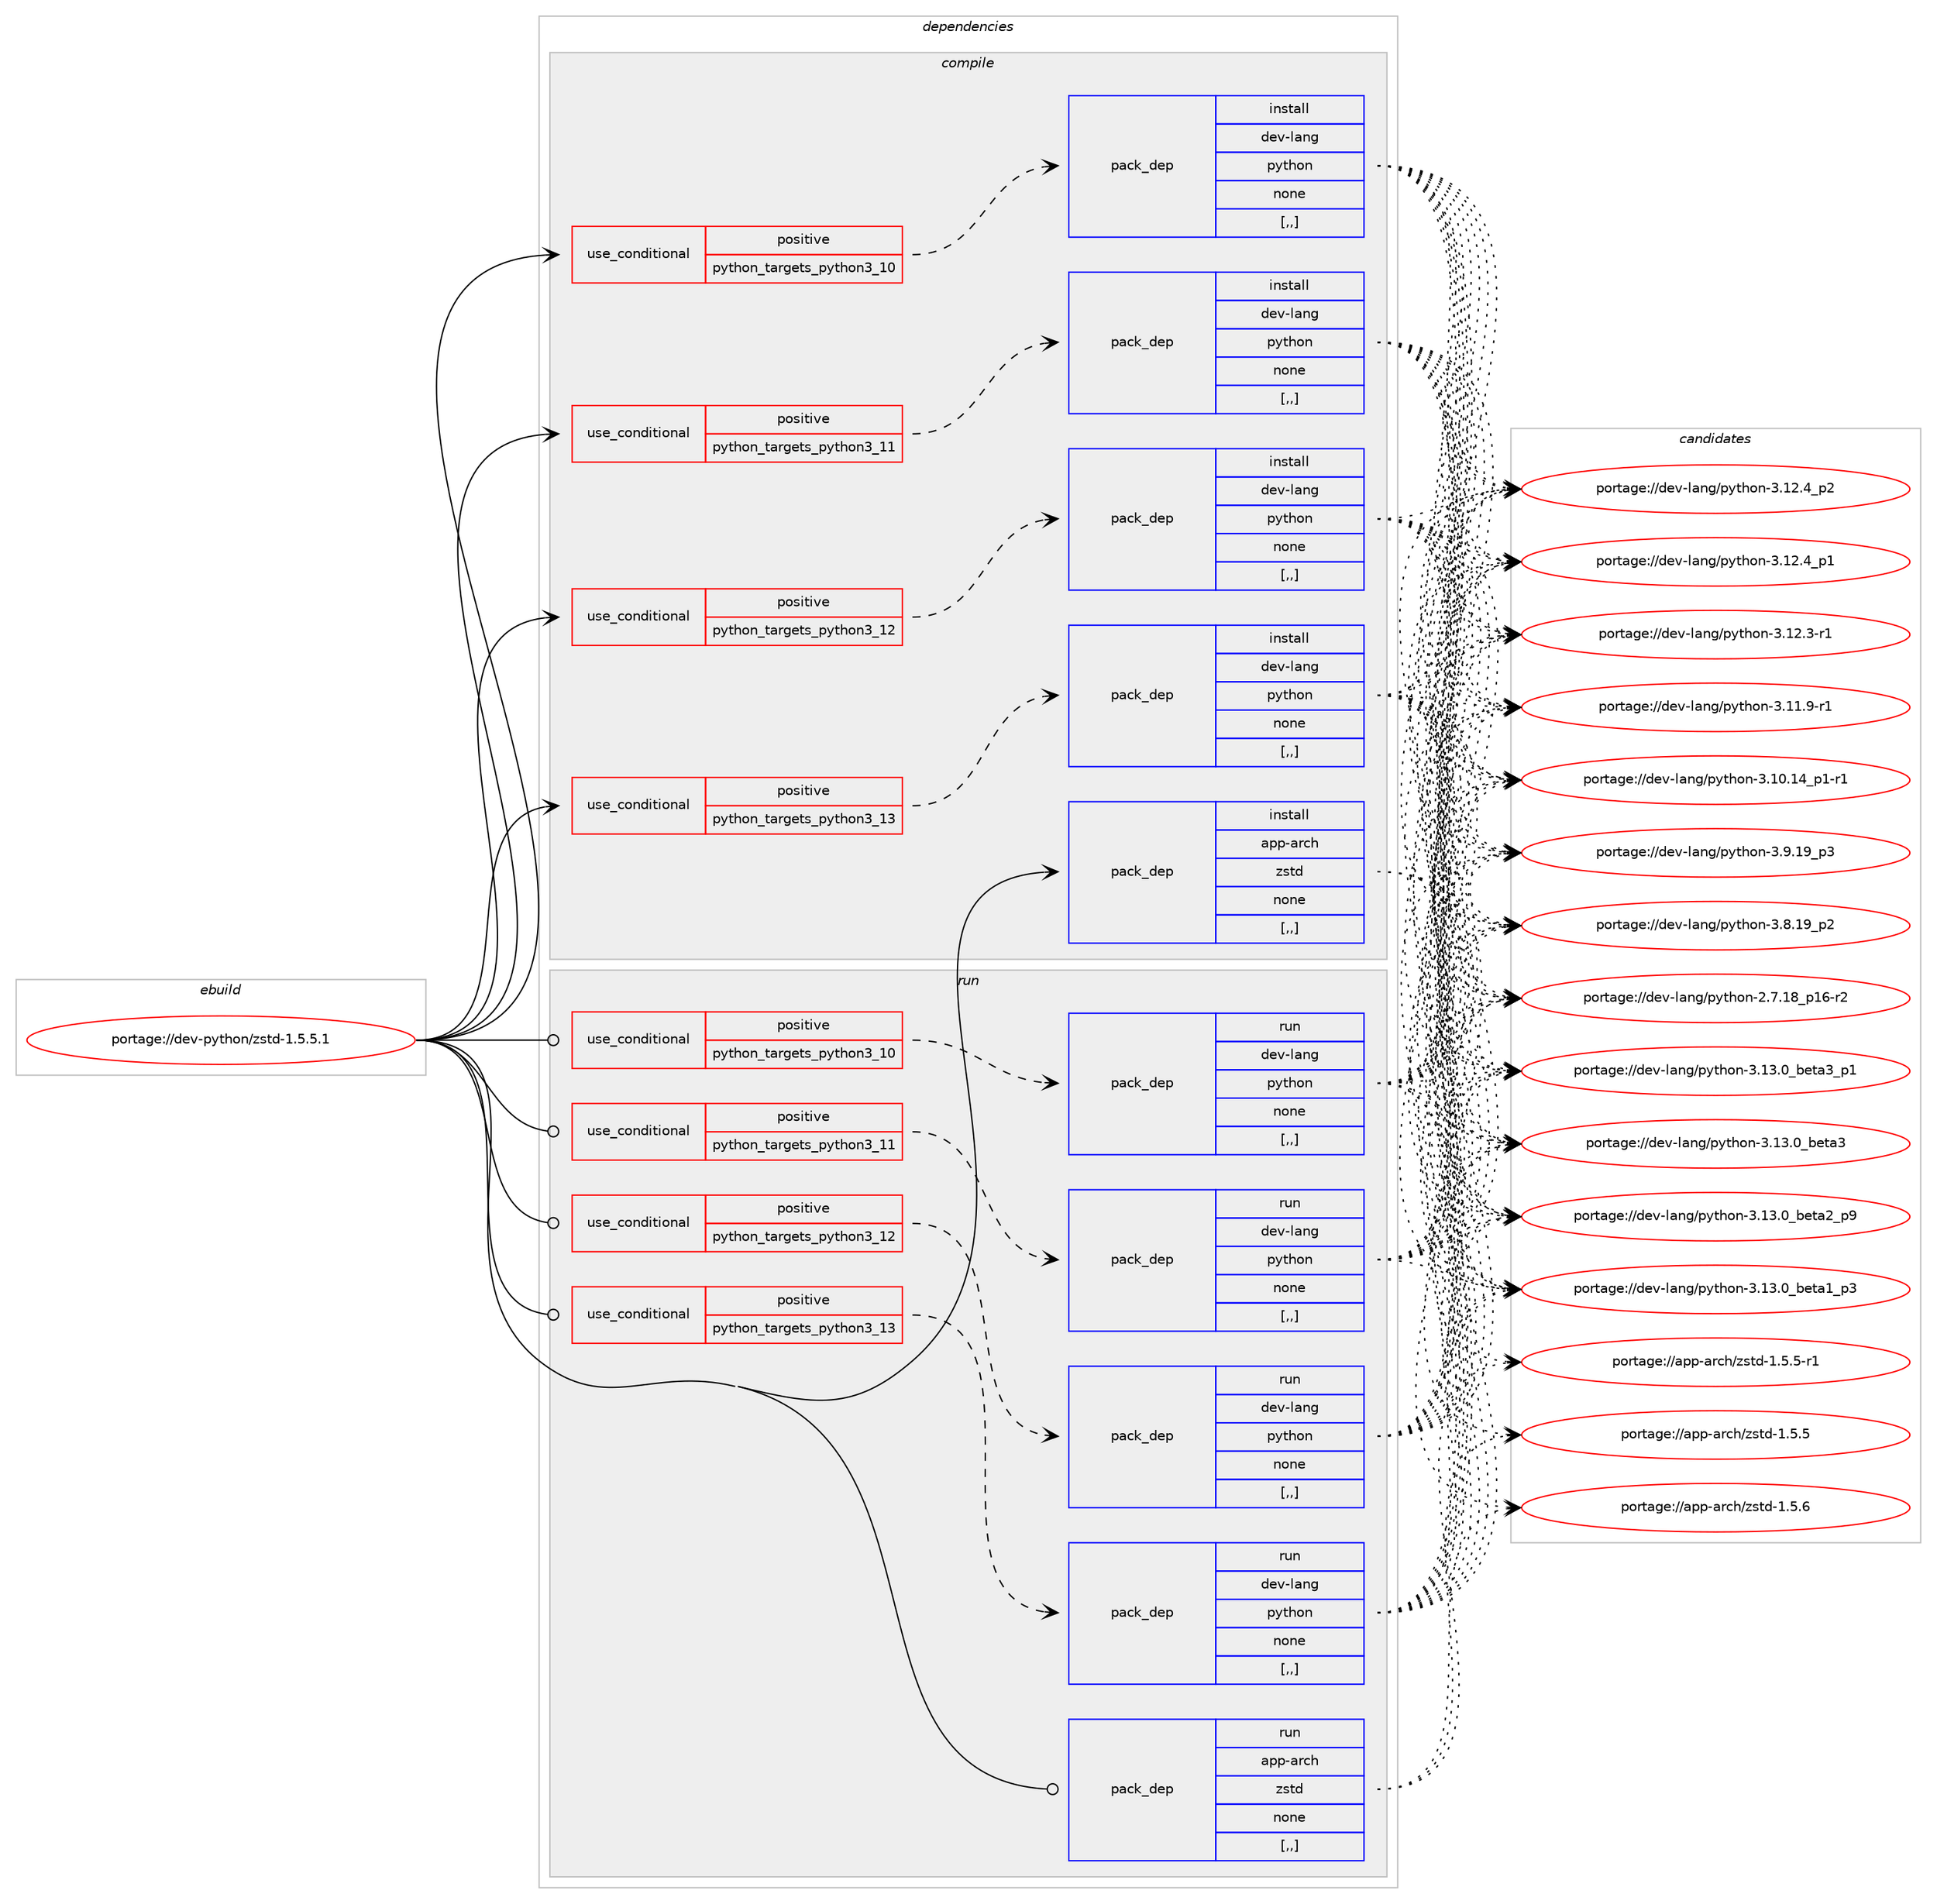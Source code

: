 digraph prolog {

# *************
# Graph options
# *************

newrank=true;
concentrate=true;
compound=true;
graph [rankdir=LR,fontname=Helvetica,fontsize=10,ranksep=1.5];#, ranksep=2.5, nodesep=0.2];
edge  [arrowhead=vee];
node  [fontname=Helvetica,fontsize=10];

# **********
# The ebuild
# **********

subgraph cluster_leftcol {
color=gray;
rank=same;
label=<<i>ebuild</i>>;
id [label="portage://dev-python/zstd-1.5.5.1", color=red, width=4, href="../dev-python/zstd-1.5.5.1.svg"];
}

# ****************
# The dependencies
# ****************

subgraph cluster_midcol {
color=gray;
label=<<i>dependencies</i>>;
subgraph cluster_compile {
fillcolor="#eeeeee";
style=filled;
label=<<i>compile</i>>;
subgraph cond41186 {
dependency167164 [label=<<TABLE BORDER="0" CELLBORDER="1" CELLSPACING="0" CELLPADDING="4"><TR><TD ROWSPAN="3" CELLPADDING="10">use_conditional</TD></TR><TR><TD>positive</TD></TR><TR><TD>python_targets_python3_10</TD></TR></TABLE>>, shape=none, color=red];
subgraph pack124717 {
dependency167165 [label=<<TABLE BORDER="0" CELLBORDER="1" CELLSPACING="0" CELLPADDING="4" WIDTH="220"><TR><TD ROWSPAN="6" CELLPADDING="30">pack_dep</TD></TR><TR><TD WIDTH="110">install</TD></TR><TR><TD>dev-lang</TD></TR><TR><TD>python</TD></TR><TR><TD>none</TD></TR><TR><TD>[,,]</TD></TR></TABLE>>, shape=none, color=blue];
}
dependency167164:e -> dependency167165:w [weight=20,style="dashed",arrowhead="vee"];
}
id:e -> dependency167164:w [weight=20,style="solid",arrowhead="vee"];
subgraph cond41187 {
dependency167166 [label=<<TABLE BORDER="0" CELLBORDER="1" CELLSPACING="0" CELLPADDING="4"><TR><TD ROWSPAN="3" CELLPADDING="10">use_conditional</TD></TR><TR><TD>positive</TD></TR><TR><TD>python_targets_python3_11</TD></TR></TABLE>>, shape=none, color=red];
subgraph pack124718 {
dependency167167 [label=<<TABLE BORDER="0" CELLBORDER="1" CELLSPACING="0" CELLPADDING="4" WIDTH="220"><TR><TD ROWSPAN="6" CELLPADDING="30">pack_dep</TD></TR><TR><TD WIDTH="110">install</TD></TR><TR><TD>dev-lang</TD></TR><TR><TD>python</TD></TR><TR><TD>none</TD></TR><TR><TD>[,,]</TD></TR></TABLE>>, shape=none, color=blue];
}
dependency167166:e -> dependency167167:w [weight=20,style="dashed",arrowhead="vee"];
}
id:e -> dependency167166:w [weight=20,style="solid",arrowhead="vee"];
subgraph cond41188 {
dependency167168 [label=<<TABLE BORDER="0" CELLBORDER="1" CELLSPACING="0" CELLPADDING="4"><TR><TD ROWSPAN="3" CELLPADDING="10">use_conditional</TD></TR><TR><TD>positive</TD></TR><TR><TD>python_targets_python3_12</TD></TR></TABLE>>, shape=none, color=red];
subgraph pack124719 {
dependency167169 [label=<<TABLE BORDER="0" CELLBORDER="1" CELLSPACING="0" CELLPADDING="4" WIDTH="220"><TR><TD ROWSPAN="6" CELLPADDING="30">pack_dep</TD></TR><TR><TD WIDTH="110">install</TD></TR><TR><TD>dev-lang</TD></TR><TR><TD>python</TD></TR><TR><TD>none</TD></TR><TR><TD>[,,]</TD></TR></TABLE>>, shape=none, color=blue];
}
dependency167168:e -> dependency167169:w [weight=20,style="dashed",arrowhead="vee"];
}
id:e -> dependency167168:w [weight=20,style="solid",arrowhead="vee"];
subgraph cond41189 {
dependency167170 [label=<<TABLE BORDER="0" CELLBORDER="1" CELLSPACING="0" CELLPADDING="4"><TR><TD ROWSPAN="3" CELLPADDING="10">use_conditional</TD></TR><TR><TD>positive</TD></TR><TR><TD>python_targets_python3_13</TD></TR></TABLE>>, shape=none, color=red];
subgraph pack124720 {
dependency167171 [label=<<TABLE BORDER="0" CELLBORDER="1" CELLSPACING="0" CELLPADDING="4" WIDTH="220"><TR><TD ROWSPAN="6" CELLPADDING="30">pack_dep</TD></TR><TR><TD WIDTH="110">install</TD></TR><TR><TD>dev-lang</TD></TR><TR><TD>python</TD></TR><TR><TD>none</TD></TR><TR><TD>[,,]</TD></TR></TABLE>>, shape=none, color=blue];
}
dependency167170:e -> dependency167171:w [weight=20,style="dashed",arrowhead="vee"];
}
id:e -> dependency167170:w [weight=20,style="solid",arrowhead="vee"];
subgraph pack124721 {
dependency167172 [label=<<TABLE BORDER="0" CELLBORDER="1" CELLSPACING="0" CELLPADDING="4" WIDTH="220"><TR><TD ROWSPAN="6" CELLPADDING="30">pack_dep</TD></TR><TR><TD WIDTH="110">install</TD></TR><TR><TD>app-arch</TD></TR><TR><TD>zstd</TD></TR><TR><TD>none</TD></TR><TR><TD>[,,]</TD></TR></TABLE>>, shape=none, color=blue];
}
id:e -> dependency167172:w [weight=20,style="solid",arrowhead="vee"];
}
subgraph cluster_compileandrun {
fillcolor="#eeeeee";
style=filled;
label=<<i>compile and run</i>>;
}
subgraph cluster_run {
fillcolor="#eeeeee";
style=filled;
label=<<i>run</i>>;
subgraph cond41190 {
dependency167173 [label=<<TABLE BORDER="0" CELLBORDER="1" CELLSPACING="0" CELLPADDING="4"><TR><TD ROWSPAN="3" CELLPADDING="10">use_conditional</TD></TR><TR><TD>positive</TD></TR><TR><TD>python_targets_python3_10</TD></TR></TABLE>>, shape=none, color=red];
subgraph pack124722 {
dependency167174 [label=<<TABLE BORDER="0" CELLBORDER="1" CELLSPACING="0" CELLPADDING="4" WIDTH="220"><TR><TD ROWSPAN="6" CELLPADDING="30">pack_dep</TD></TR><TR><TD WIDTH="110">run</TD></TR><TR><TD>dev-lang</TD></TR><TR><TD>python</TD></TR><TR><TD>none</TD></TR><TR><TD>[,,]</TD></TR></TABLE>>, shape=none, color=blue];
}
dependency167173:e -> dependency167174:w [weight=20,style="dashed",arrowhead="vee"];
}
id:e -> dependency167173:w [weight=20,style="solid",arrowhead="odot"];
subgraph cond41191 {
dependency167175 [label=<<TABLE BORDER="0" CELLBORDER="1" CELLSPACING="0" CELLPADDING="4"><TR><TD ROWSPAN="3" CELLPADDING="10">use_conditional</TD></TR><TR><TD>positive</TD></TR><TR><TD>python_targets_python3_11</TD></TR></TABLE>>, shape=none, color=red];
subgraph pack124723 {
dependency167176 [label=<<TABLE BORDER="0" CELLBORDER="1" CELLSPACING="0" CELLPADDING="4" WIDTH="220"><TR><TD ROWSPAN="6" CELLPADDING="30">pack_dep</TD></TR><TR><TD WIDTH="110">run</TD></TR><TR><TD>dev-lang</TD></TR><TR><TD>python</TD></TR><TR><TD>none</TD></TR><TR><TD>[,,]</TD></TR></TABLE>>, shape=none, color=blue];
}
dependency167175:e -> dependency167176:w [weight=20,style="dashed",arrowhead="vee"];
}
id:e -> dependency167175:w [weight=20,style="solid",arrowhead="odot"];
subgraph cond41192 {
dependency167177 [label=<<TABLE BORDER="0" CELLBORDER="1" CELLSPACING="0" CELLPADDING="4"><TR><TD ROWSPAN="3" CELLPADDING="10">use_conditional</TD></TR><TR><TD>positive</TD></TR><TR><TD>python_targets_python3_12</TD></TR></TABLE>>, shape=none, color=red];
subgraph pack124724 {
dependency167178 [label=<<TABLE BORDER="0" CELLBORDER="1" CELLSPACING="0" CELLPADDING="4" WIDTH="220"><TR><TD ROWSPAN="6" CELLPADDING="30">pack_dep</TD></TR><TR><TD WIDTH="110">run</TD></TR><TR><TD>dev-lang</TD></TR><TR><TD>python</TD></TR><TR><TD>none</TD></TR><TR><TD>[,,]</TD></TR></TABLE>>, shape=none, color=blue];
}
dependency167177:e -> dependency167178:w [weight=20,style="dashed",arrowhead="vee"];
}
id:e -> dependency167177:w [weight=20,style="solid",arrowhead="odot"];
subgraph cond41193 {
dependency167179 [label=<<TABLE BORDER="0" CELLBORDER="1" CELLSPACING="0" CELLPADDING="4"><TR><TD ROWSPAN="3" CELLPADDING="10">use_conditional</TD></TR><TR><TD>positive</TD></TR><TR><TD>python_targets_python3_13</TD></TR></TABLE>>, shape=none, color=red];
subgraph pack124725 {
dependency167180 [label=<<TABLE BORDER="0" CELLBORDER="1" CELLSPACING="0" CELLPADDING="4" WIDTH="220"><TR><TD ROWSPAN="6" CELLPADDING="30">pack_dep</TD></TR><TR><TD WIDTH="110">run</TD></TR><TR><TD>dev-lang</TD></TR><TR><TD>python</TD></TR><TR><TD>none</TD></TR><TR><TD>[,,]</TD></TR></TABLE>>, shape=none, color=blue];
}
dependency167179:e -> dependency167180:w [weight=20,style="dashed",arrowhead="vee"];
}
id:e -> dependency167179:w [weight=20,style="solid",arrowhead="odot"];
subgraph pack124726 {
dependency167181 [label=<<TABLE BORDER="0" CELLBORDER="1" CELLSPACING="0" CELLPADDING="4" WIDTH="220"><TR><TD ROWSPAN="6" CELLPADDING="30">pack_dep</TD></TR><TR><TD WIDTH="110">run</TD></TR><TR><TD>app-arch</TD></TR><TR><TD>zstd</TD></TR><TR><TD>none</TD></TR><TR><TD>[,,]</TD></TR></TABLE>>, shape=none, color=blue];
}
id:e -> dependency167181:w [weight=20,style="solid",arrowhead="odot"];
}
}

# **************
# The candidates
# **************

subgraph cluster_choices {
rank=same;
color=gray;
label=<<i>candidates</i>>;

subgraph choice124717 {
color=black;
nodesep=1;
choice10010111845108971101034711212111610411111045514649514648959810111697519511249 [label="portage://dev-lang/python-3.13.0_beta3_p1", color=red, width=4,href="../dev-lang/python-3.13.0_beta3_p1.svg"];
choice1001011184510897110103471121211161041111104551464951464895981011169751 [label="portage://dev-lang/python-3.13.0_beta3", color=red, width=4,href="../dev-lang/python-3.13.0_beta3.svg"];
choice10010111845108971101034711212111610411111045514649514648959810111697509511257 [label="portage://dev-lang/python-3.13.0_beta2_p9", color=red, width=4,href="../dev-lang/python-3.13.0_beta2_p9.svg"];
choice10010111845108971101034711212111610411111045514649514648959810111697499511251 [label="portage://dev-lang/python-3.13.0_beta1_p3", color=red, width=4,href="../dev-lang/python-3.13.0_beta1_p3.svg"];
choice100101118451089711010347112121116104111110455146495046529511250 [label="portage://dev-lang/python-3.12.4_p2", color=red, width=4,href="../dev-lang/python-3.12.4_p2.svg"];
choice100101118451089711010347112121116104111110455146495046529511249 [label="portage://dev-lang/python-3.12.4_p1", color=red, width=4,href="../dev-lang/python-3.12.4_p1.svg"];
choice100101118451089711010347112121116104111110455146495046514511449 [label="portage://dev-lang/python-3.12.3-r1", color=red, width=4,href="../dev-lang/python-3.12.3-r1.svg"];
choice100101118451089711010347112121116104111110455146494946574511449 [label="portage://dev-lang/python-3.11.9-r1", color=red, width=4,href="../dev-lang/python-3.11.9-r1.svg"];
choice100101118451089711010347112121116104111110455146494846495295112494511449 [label="portage://dev-lang/python-3.10.14_p1-r1", color=red, width=4,href="../dev-lang/python-3.10.14_p1-r1.svg"];
choice100101118451089711010347112121116104111110455146574649579511251 [label="portage://dev-lang/python-3.9.19_p3", color=red, width=4,href="../dev-lang/python-3.9.19_p3.svg"];
choice100101118451089711010347112121116104111110455146564649579511250 [label="portage://dev-lang/python-3.8.19_p2", color=red, width=4,href="../dev-lang/python-3.8.19_p2.svg"];
choice100101118451089711010347112121116104111110455046554649569511249544511450 [label="portage://dev-lang/python-2.7.18_p16-r2", color=red, width=4,href="../dev-lang/python-2.7.18_p16-r2.svg"];
dependency167165:e -> choice10010111845108971101034711212111610411111045514649514648959810111697519511249:w [style=dotted,weight="100"];
dependency167165:e -> choice1001011184510897110103471121211161041111104551464951464895981011169751:w [style=dotted,weight="100"];
dependency167165:e -> choice10010111845108971101034711212111610411111045514649514648959810111697509511257:w [style=dotted,weight="100"];
dependency167165:e -> choice10010111845108971101034711212111610411111045514649514648959810111697499511251:w [style=dotted,weight="100"];
dependency167165:e -> choice100101118451089711010347112121116104111110455146495046529511250:w [style=dotted,weight="100"];
dependency167165:e -> choice100101118451089711010347112121116104111110455146495046529511249:w [style=dotted,weight="100"];
dependency167165:e -> choice100101118451089711010347112121116104111110455146495046514511449:w [style=dotted,weight="100"];
dependency167165:e -> choice100101118451089711010347112121116104111110455146494946574511449:w [style=dotted,weight="100"];
dependency167165:e -> choice100101118451089711010347112121116104111110455146494846495295112494511449:w [style=dotted,weight="100"];
dependency167165:e -> choice100101118451089711010347112121116104111110455146574649579511251:w [style=dotted,weight="100"];
dependency167165:e -> choice100101118451089711010347112121116104111110455146564649579511250:w [style=dotted,weight="100"];
dependency167165:e -> choice100101118451089711010347112121116104111110455046554649569511249544511450:w [style=dotted,weight="100"];
}
subgraph choice124718 {
color=black;
nodesep=1;
choice10010111845108971101034711212111610411111045514649514648959810111697519511249 [label="portage://dev-lang/python-3.13.0_beta3_p1", color=red, width=4,href="../dev-lang/python-3.13.0_beta3_p1.svg"];
choice1001011184510897110103471121211161041111104551464951464895981011169751 [label="portage://dev-lang/python-3.13.0_beta3", color=red, width=4,href="../dev-lang/python-3.13.0_beta3.svg"];
choice10010111845108971101034711212111610411111045514649514648959810111697509511257 [label="portage://dev-lang/python-3.13.0_beta2_p9", color=red, width=4,href="../dev-lang/python-3.13.0_beta2_p9.svg"];
choice10010111845108971101034711212111610411111045514649514648959810111697499511251 [label="portage://dev-lang/python-3.13.0_beta1_p3", color=red, width=4,href="../dev-lang/python-3.13.0_beta1_p3.svg"];
choice100101118451089711010347112121116104111110455146495046529511250 [label="portage://dev-lang/python-3.12.4_p2", color=red, width=4,href="../dev-lang/python-3.12.4_p2.svg"];
choice100101118451089711010347112121116104111110455146495046529511249 [label="portage://dev-lang/python-3.12.4_p1", color=red, width=4,href="../dev-lang/python-3.12.4_p1.svg"];
choice100101118451089711010347112121116104111110455146495046514511449 [label="portage://dev-lang/python-3.12.3-r1", color=red, width=4,href="../dev-lang/python-3.12.3-r1.svg"];
choice100101118451089711010347112121116104111110455146494946574511449 [label="portage://dev-lang/python-3.11.9-r1", color=red, width=4,href="../dev-lang/python-3.11.9-r1.svg"];
choice100101118451089711010347112121116104111110455146494846495295112494511449 [label="portage://dev-lang/python-3.10.14_p1-r1", color=red, width=4,href="../dev-lang/python-3.10.14_p1-r1.svg"];
choice100101118451089711010347112121116104111110455146574649579511251 [label="portage://dev-lang/python-3.9.19_p3", color=red, width=4,href="../dev-lang/python-3.9.19_p3.svg"];
choice100101118451089711010347112121116104111110455146564649579511250 [label="portage://dev-lang/python-3.8.19_p2", color=red, width=4,href="../dev-lang/python-3.8.19_p2.svg"];
choice100101118451089711010347112121116104111110455046554649569511249544511450 [label="portage://dev-lang/python-2.7.18_p16-r2", color=red, width=4,href="../dev-lang/python-2.7.18_p16-r2.svg"];
dependency167167:e -> choice10010111845108971101034711212111610411111045514649514648959810111697519511249:w [style=dotted,weight="100"];
dependency167167:e -> choice1001011184510897110103471121211161041111104551464951464895981011169751:w [style=dotted,weight="100"];
dependency167167:e -> choice10010111845108971101034711212111610411111045514649514648959810111697509511257:w [style=dotted,weight="100"];
dependency167167:e -> choice10010111845108971101034711212111610411111045514649514648959810111697499511251:w [style=dotted,weight="100"];
dependency167167:e -> choice100101118451089711010347112121116104111110455146495046529511250:w [style=dotted,weight="100"];
dependency167167:e -> choice100101118451089711010347112121116104111110455146495046529511249:w [style=dotted,weight="100"];
dependency167167:e -> choice100101118451089711010347112121116104111110455146495046514511449:w [style=dotted,weight="100"];
dependency167167:e -> choice100101118451089711010347112121116104111110455146494946574511449:w [style=dotted,weight="100"];
dependency167167:e -> choice100101118451089711010347112121116104111110455146494846495295112494511449:w [style=dotted,weight="100"];
dependency167167:e -> choice100101118451089711010347112121116104111110455146574649579511251:w [style=dotted,weight="100"];
dependency167167:e -> choice100101118451089711010347112121116104111110455146564649579511250:w [style=dotted,weight="100"];
dependency167167:e -> choice100101118451089711010347112121116104111110455046554649569511249544511450:w [style=dotted,weight="100"];
}
subgraph choice124719 {
color=black;
nodesep=1;
choice10010111845108971101034711212111610411111045514649514648959810111697519511249 [label="portage://dev-lang/python-3.13.0_beta3_p1", color=red, width=4,href="../dev-lang/python-3.13.0_beta3_p1.svg"];
choice1001011184510897110103471121211161041111104551464951464895981011169751 [label="portage://dev-lang/python-3.13.0_beta3", color=red, width=4,href="../dev-lang/python-3.13.0_beta3.svg"];
choice10010111845108971101034711212111610411111045514649514648959810111697509511257 [label="portage://dev-lang/python-3.13.0_beta2_p9", color=red, width=4,href="../dev-lang/python-3.13.0_beta2_p9.svg"];
choice10010111845108971101034711212111610411111045514649514648959810111697499511251 [label="portage://dev-lang/python-3.13.0_beta1_p3", color=red, width=4,href="../dev-lang/python-3.13.0_beta1_p3.svg"];
choice100101118451089711010347112121116104111110455146495046529511250 [label="portage://dev-lang/python-3.12.4_p2", color=red, width=4,href="../dev-lang/python-3.12.4_p2.svg"];
choice100101118451089711010347112121116104111110455146495046529511249 [label="portage://dev-lang/python-3.12.4_p1", color=red, width=4,href="../dev-lang/python-3.12.4_p1.svg"];
choice100101118451089711010347112121116104111110455146495046514511449 [label="portage://dev-lang/python-3.12.3-r1", color=red, width=4,href="../dev-lang/python-3.12.3-r1.svg"];
choice100101118451089711010347112121116104111110455146494946574511449 [label="portage://dev-lang/python-3.11.9-r1", color=red, width=4,href="../dev-lang/python-3.11.9-r1.svg"];
choice100101118451089711010347112121116104111110455146494846495295112494511449 [label="portage://dev-lang/python-3.10.14_p1-r1", color=red, width=4,href="../dev-lang/python-3.10.14_p1-r1.svg"];
choice100101118451089711010347112121116104111110455146574649579511251 [label="portage://dev-lang/python-3.9.19_p3", color=red, width=4,href="../dev-lang/python-3.9.19_p3.svg"];
choice100101118451089711010347112121116104111110455146564649579511250 [label="portage://dev-lang/python-3.8.19_p2", color=red, width=4,href="../dev-lang/python-3.8.19_p2.svg"];
choice100101118451089711010347112121116104111110455046554649569511249544511450 [label="portage://dev-lang/python-2.7.18_p16-r2", color=red, width=4,href="../dev-lang/python-2.7.18_p16-r2.svg"];
dependency167169:e -> choice10010111845108971101034711212111610411111045514649514648959810111697519511249:w [style=dotted,weight="100"];
dependency167169:e -> choice1001011184510897110103471121211161041111104551464951464895981011169751:w [style=dotted,weight="100"];
dependency167169:e -> choice10010111845108971101034711212111610411111045514649514648959810111697509511257:w [style=dotted,weight="100"];
dependency167169:e -> choice10010111845108971101034711212111610411111045514649514648959810111697499511251:w [style=dotted,weight="100"];
dependency167169:e -> choice100101118451089711010347112121116104111110455146495046529511250:w [style=dotted,weight="100"];
dependency167169:e -> choice100101118451089711010347112121116104111110455146495046529511249:w [style=dotted,weight="100"];
dependency167169:e -> choice100101118451089711010347112121116104111110455146495046514511449:w [style=dotted,weight="100"];
dependency167169:e -> choice100101118451089711010347112121116104111110455146494946574511449:w [style=dotted,weight="100"];
dependency167169:e -> choice100101118451089711010347112121116104111110455146494846495295112494511449:w [style=dotted,weight="100"];
dependency167169:e -> choice100101118451089711010347112121116104111110455146574649579511251:w [style=dotted,weight="100"];
dependency167169:e -> choice100101118451089711010347112121116104111110455146564649579511250:w [style=dotted,weight="100"];
dependency167169:e -> choice100101118451089711010347112121116104111110455046554649569511249544511450:w [style=dotted,weight="100"];
}
subgraph choice124720 {
color=black;
nodesep=1;
choice10010111845108971101034711212111610411111045514649514648959810111697519511249 [label="portage://dev-lang/python-3.13.0_beta3_p1", color=red, width=4,href="../dev-lang/python-3.13.0_beta3_p1.svg"];
choice1001011184510897110103471121211161041111104551464951464895981011169751 [label="portage://dev-lang/python-3.13.0_beta3", color=red, width=4,href="../dev-lang/python-3.13.0_beta3.svg"];
choice10010111845108971101034711212111610411111045514649514648959810111697509511257 [label="portage://dev-lang/python-3.13.0_beta2_p9", color=red, width=4,href="../dev-lang/python-3.13.0_beta2_p9.svg"];
choice10010111845108971101034711212111610411111045514649514648959810111697499511251 [label="portage://dev-lang/python-3.13.0_beta1_p3", color=red, width=4,href="../dev-lang/python-3.13.0_beta1_p3.svg"];
choice100101118451089711010347112121116104111110455146495046529511250 [label="portage://dev-lang/python-3.12.4_p2", color=red, width=4,href="../dev-lang/python-3.12.4_p2.svg"];
choice100101118451089711010347112121116104111110455146495046529511249 [label="portage://dev-lang/python-3.12.4_p1", color=red, width=4,href="../dev-lang/python-3.12.4_p1.svg"];
choice100101118451089711010347112121116104111110455146495046514511449 [label="portage://dev-lang/python-3.12.3-r1", color=red, width=4,href="../dev-lang/python-3.12.3-r1.svg"];
choice100101118451089711010347112121116104111110455146494946574511449 [label="portage://dev-lang/python-3.11.9-r1", color=red, width=4,href="../dev-lang/python-3.11.9-r1.svg"];
choice100101118451089711010347112121116104111110455146494846495295112494511449 [label="portage://dev-lang/python-3.10.14_p1-r1", color=red, width=4,href="../dev-lang/python-3.10.14_p1-r1.svg"];
choice100101118451089711010347112121116104111110455146574649579511251 [label="portage://dev-lang/python-3.9.19_p3", color=red, width=4,href="../dev-lang/python-3.9.19_p3.svg"];
choice100101118451089711010347112121116104111110455146564649579511250 [label="portage://dev-lang/python-3.8.19_p2", color=red, width=4,href="../dev-lang/python-3.8.19_p2.svg"];
choice100101118451089711010347112121116104111110455046554649569511249544511450 [label="portage://dev-lang/python-2.7.18_p16-r2", color=red, width=4,href="../dev-lang/python-2.7.18_p16-r2.svg"];
dependency167171:e -> choice10010111845108971101034711212111610411111045514649514648959810111697519511249:w [style=dotted,weight="100"];
dependency167171:e -> choice1001011184510897110103471121211161041111104551464951464895981011169751:w [style=dotted,weight="100"];
dependency167171:e -> choice10010111845108971101034711212111610411111045514649514648959810111697509511257:w [style=dotted,weight="100"];
dependency167171:e -> choice10010111845108971101034711212111610411111045514649514648959810111697499511251:w [style=dotted,weight="100"];
dependency167171:e -> choice100101118451089711010347112121116104111110455146495046529511250:w [style=dotted,weight="100"];
dependency167171:e -> choice100101118451089711010347112121116104111110455146495046529511249:w [style=dotted,weight="100"];
dependency167171:e -> choice100101118451089711010347112121116104111110455146495046514511449:w [style=dotted,weight="100"];
dependency167171:e -> choice100101118451089711010347112121116104111110455146494946574511449:w [style=dotted,weight="100"];
dependency167171:e -> choice100101118451089711010347112121116104111110455146494846495295112494511449:w [style=dotted,weight="100"];
dependency167171:e -> choice100101118451089711010347112121116104111110455146574649579511251:w [style=dotted,weight="100"];
dependency167171:e -> choice100101118451089711010347112121116104111110455146564649579511250:w [style=dotted,weight="100"];
dependency167171:e -> choice100101118451089711010347112121116104111110455046554649569511249544511450:w [style=dotted,weight="100"];
}
subgraph choice124721 {
color=black;
nodesep=1;
choice9711211245971149910447122115116100454946534654 [label="portage://app-arch/zstd-1.5.6", color=red, width=4,href="../app-arch/zstd-1.5.6.svg"];
choice97112112459711499104471221151161004549465346534511449 [label="portage://app-arch/zstd-1.5.5-r1", color=red, width=4,href="../app-arch/zstd-1.5.5-r1.svg"];
choice9711211245971149910447122115116100454946534653 [label="portage://app-arch/zstd-1.5.5", color=red, width=4,href="../app-arch/zstd-1.5.5.svg"];
dependency167172:e -> choice9711211245971149910447122115116100454946534654:w [style=dotted,weight="100"];
dependency167172:e -> choice97112112459711499104471221151161004549465346534511449:w [style=dotted,weight="100"];
dependency167172:e -> choice9711211245971149910447122115116100454946534653:w [style=dotted,weight="100"];
}
subgraph choice124722 {
color=black;
nodesep=1;
choice10010111845108971101034711212111610411111045514649514648959810111697519511249 [label="portage://dev-lang/python-3.13.0_beta3_p1", color=red, width=4,href="../dev-lang/python-3.13.0_beta3_p1.svg"];
choice1001011184510897110103471121211161041111104551464951464895981011169751 [label="portage://dev-lang/python-3.13.0_beta3", color=red, width=4,href="../dev-lang/python-3.13.0_beta3.svg"];
choice10010111845108971101034711212111610411111045514649514648959810111697509511257 [label="portage://dev-lang/python-3.13.0_beta2_p9", color=red, width=4,href="../dev-lang/python-3.13.0_beta2_p9.svg"];
choice10010111845108971101034711212111610411111045514649514648959810111697499511251 [label="portage://dev-lang/python-3.13.0_beta1_p3", color=red, width=4,href="../dev-lang/python-3.13.0_beta1_p3.svg"];
choice100101118451089711010347112121116104111110455146495046529511250 [label="portage://dev-lang/python-3.12.4_p2", color=red, width=4,href="../dev-lang/python-3.12.4_p2.svg"];
choice100101118451089711010347112121116104111110455146495046529511249 [label="portage://dev-lang/python-3.12.4_p1", color=red, width=4,href="../dev-lang/python-3.12.4_p1.svg"];
choice100101118451089711010347112121116104111110455146495046514511449 [label="portage://dev-lang/python-3.12.3-r1", color=red, width=4,href="../dev-lang/python-3.12.3-r1.svg"];
choice100101118451089711010347112121116104111110455146494946574511449 [label="portage://dev-lang/python-3.11.9-r1", color=red, width=4,href="../dev-lang/python-3.11.9-r1.svg"];
choice100101118451089711010347112121116104111110455146494846495295112494511449 [label="portage://dev-lang/python-3.10.14_p1-r1", color=red, width=4,href="../dev-lang/python-3.10.14_p1-r1.svg"];
choice100101118451089711010347112121116104111110455146574649579511251 [label="portage://dev-lang/python-3.9.19_p3", color=red, width=4,href="../dev-lang/python-3.9.19_p3.svg"];
choice100101118451089711010347112121116104111110455146564649579511250 [label="portage://dev-lang/python-3.8.19_p2", color=red, width=4,href="../dev-lang/python-3.8.19_p2.svg"];
choice100101118451089711010347112121116104111110455046554649569511249544511450 [label="portage://dev-lang/python-2.7.18_p16-r2", color=red, width=4,href="../dev-lang/python-2.7.18_p16-r2.svg"];
dependency167174:e -> choice10010111845108971101034711212111610411111045514649514648959810111697519511249:w [style=dotted,weight="100"];
dependency167174:e -> choice1001011184510897110103471121211161041111104551464951464895981011169751:w [style=dotted,weight="100"];
dependency167174:e -> choice10010111845108971101034711212111610411111045514649514648959810111697509511257:w [style=dotted,weight="100"];
dependency167174:e -> choice10010111845108971101034711212111610411111045514649514648959810111697499511251:w [style=dotted,weight="100"];
dependency167174:e -> choice100101118451089711010347112121116104111110455146495046529511250:w [style=dotted,weight="100"];
dependency167174:e -> choice100101118451089711010347112121116104111110455146495046529511249:w [style=dotted,weight="100"];
dependency167174:e -> choice100101118451089711010347112121116104111110455146495046514511449:w [style=dotted,weight="100"];
dependency167174:e -> choice100101118451089711010347112121116104111110455146494946574511449:w [style=dotted,weight="100"];
dependency167174:e -> choice100101118451089711010347112121116104111110455146494846495295112494511449:w [style=dotted,weight="100"];
dependency167174:e -> choice100101118451089711010347112121116104111110455146574649579511251:w [style=dotted,weight="100"];
dependency167174:e -> choice100101118451089711010347112121116104111110455146564649579511250:w [style=dotted,weight="100"];
dependency167174:e -> choice100101118451089711010347112121116104111110455046554649569511249544511450:w [style=dotted,weight="100"];
}
subgraph choice124723 {
color=black;
nodesep=1;
choice10010111845108971101034711212111610411111045514649514648959810111697519511249 [label="portage://dev-lang/python-3.13.0_beta3_p1", color=red, width=4,href="../dev-lang/python-3.13.0_beta3_p1.svg"];
choice1001011184510897110103471121211161041111104551464951464895981011169751 [label="portage://dev-lang/python-3.13.0_beta3", color=red, width=4,href="../dev-lang/python-3.13.0_beta3.svg"];
choice10010111845108971101034711212111610411111045514649514648959810111697509511257 [label="portage://dev-lang/python-3.13.0_beta2_p9", color=red, width=4,href="../dev-lang/python-3.13.0_beta2_p9.svg"];
choice10010111845108971101034711212111610411111045514649514648959810111697499511251 [label="portage://dev-lang/python-3.13.0_beta1_p3", color=red, width=4,href="../dev-lang/python-3.13.0_beta1_p3.svg"];
choice100101118451089711010347112121116104111110455146495046529511250 [label="portage://dev-lang/python-3.12.4_p2", color=red, width=4,href="../dev-lang/python-3.12.4_p2.svg"];
choice100101118451089711010347112121116104111110455146495046529511249 [label="portage://dev-lang/python-3.12.4_p1", color=red, width=4,href="../dev-lang/python-3.12.4_p1.svg"];
choice100101118451089711010347112121116104111110455146495046514511449 [label="portage://dev-lang/python-3.12.3-r1", color=red, width=4,href="../dev-lang/python-3.12.3-r1.svg"];
choice100101118451089711010347112121116104111110455146494946574511449 [label="portage://dev-lang/python-3.11.9-r1", color=red, width=4,href="../dev-lang/python-3.11.9-r1.svg"];
choice100101118451089711010347112121116104111110455146494846495295112494511449 [label="portage://dev-lang/python-3.10.14_p1-r1", color=red, width=4,href="../dev-lang/python-3.10.14_p1-r1.svg"];
choice100101118451089711010347112121116104111110455146574649579511251 [label="portage://dev-lang/python-3.9.19_p3", color=red, width=4,href="../dev-lang/python-3.9.19_p3.svg"];
choice100101118451089711010347112121116104111110455146564649579511250 [label="portage://dev-lang/python-3.8.19_p2", color=red, width=4,href="../dev-lang/python-3.8.19_p2.svg"];
choice100101118451089711010347112121116104111110455046554649569511249544511450 [label="portage://dev-lang/python-2.7.18_p16-r2", color=red, width=4,href="../dev-lang/python-2.7.18_p16-r2.svg"];
dependency167176:e -> choice10010111845108971101034711212111610411111045514649514648959810111697519511249:w [style=dotted,weight="100"];
dependency167176:e -> choice1001011184510897110103471121211161041111104551464951464895981011169751:w [style=dotted,weight="100"];
dependency167176:e -> choice10010111845108971101034711212111610411111045514649514648959810111697509511257:w [style=dotted,weight="100"];
dependency167176:e -> choice10010111845108971101034711212111610411111045514649514648959810111697499511251:w [style=dotted,weight="100"];
dependency167176:e -> choice100101118451089711010347112121116104111110455146495046529511250:w [style=dotted,weight="100"];
dependency167176:e -> choice100101118451089711010347112121116104111110455146495046529511249:w [style=dotted,weight="100"];
dependency167176:e -> choice100101118451089711010347112121116104111110455146495046514511449:w [style=dotted,weight="100"];
dependency167176:e -> choice100101118451089711010347112121116104111110455146494946574511449:w [style=dotted,weight="100"];
dependency167176:e -> choice100101118451089711010347112121116104111110455146494846495295112494511449:w [style=dotted,weight="100"];
dependency167176:e -> choice100101118451089711010347112121116104111110455146574649579511251:w [style=dotted,weight="100"];
dependency167176:e -> choice100101118451089711010347112121116104111110455146564649579511250:w [style=dotted,weight="100"];
dependency167176:e -> choice100101118451089711010347112121116104111110455046554649569511249544511450:w [style=dotted,weight="100"];
}
subgraph choice124724 {
color=black;
nodesep=1;
choice10010111845108971101034711212111610411111045514649514648959810111697519511249 [label="portage://dev-lang/python-3.13.0_beta3_p1", color=red, width=4,href="../dev-lang/python-3.13.0_beta3_p1.svg"];
choice1001011184510897110103471121211161041111104551464951464895981011169751 [label="portage://dev-lang/python-3.13.0_beta3", color=red, width=4,href="../dev-lang/python-3.13.0_beta3.svg"];
choice10010111845108971101034711212111610411111045514649514648959810111697509511257 [label="portage://dev-lang/python-3.13.0_beta2_p9", color=red, width=4,href="../dev-lang/python-3.13.0_beta2_p9.svg"];
choice10010111845108971101034711212111610411111045514649514648959810111697499511251 [label="portage://dev-lang/python-3.13.0_beta1_p3", color=red, width=4,href="../dev-lang/python-3.13.0_beta1_p3.svg"];
choice100101118451089711010347112121116104111110455146495046529511250 [label="portage://dev-lang/python-3.12.4_p2", color=red, width=4,href="../dev-lang/python-3.12.4_p2.svg"];
choice100101118451089711010347112121116104111110455146495046529511249 [label="portage://dev-lang/python-3.12.4_p1", color=red, width=4,href="../dev-lang/python-3.12.4_p1.svg"];
choice100101118451089711010347112121116104111110455146495046514511449 [label="portage://dev-lang/python-3.12.3-r1", color=red, width=4,href="../dev-lang/python-3.12.3-r1.svg"];
choice100101118451089711010347112121116104111110455146494946574511449 [label="portage://dev-lang/python-3.11.9-r1", color=red, width=4,href="../dev-lang/python-3.11.9-r1.svg"];
choice100101118451089711010347112121116104111110455146494846495295112494511449 [label="portage://dev-lang/python-3.10.14_p1-r1", color=red, width=4,href="../dev-lang/python-3.10.14_p1-r1.svg"];
choice100101118451089711010347112121116104111110455146574649579511251 [label="portage://dev-lang/python-3.9.19_p3", color=red, width=4,href="../dev-lang/python-3.9.19_p3.svg"];
choice100101118451089711010347112121116104111110455146564649579511250 [label="portage://dev-lang/python-3.8.19_p2", color=red, width=4,href="../dev-lang/python-3.8.19_p2.svg"];
choice100101118451089711010347112121116104111110455046554649569511249544511450 [label="portage://dev-lang/python-2.7.18_p16-r2", color=red, width=4,href="../dev-lang/python-2.7.18_p16-r2.svg"];
dependency167178:e -> choice10010111845108971101034711212111610411111045514649514648959810111697519511249:w [style=dotted,weight="100"];
dependency167178:e -> choice1001011184510897110103471121211161041111104551464951464895981011169751:w [style=dotted,weight="100"];
dependency167178:e -> choice10010111845108971101034711212111610411111045514649514648959810111697509511257:w [style=dotted,weight="100"];
dependency167178:e -> choice10010111845108971101034711212111610411111045514649514648959810111697499511251:w [style=dotted,weight="100"];
dependency167178:e -> choice100101118451089711010347112121116104111110455146495046529511250:w [style=dotted,weight="100"];
dependency167178:e -> choice100101118451089711010347112121116104111110455146495046529511249:w [style=dotted,weight="100"];
dependency167178:e -> choice100101118451089711010347112121116104111110455146495046514511449:w [style=dotted,weight="100"];
dependency167178:e -> choice100101118451089711010347112121116104111110455146494946574511449:w [style=dotted,weight="100"];
dependency167178:e -> choice100101118451089711010347112121116104111110455146494846495295112494511449:w [style=dotted,weight="100"];
dependency167178:e -> choice100101118451089711010347112121116104111110455146574649579511251:w [style=dotted,weight="100"];
dependency167178:e -> choice100101118451089711010347112121116104111110455146564649579511250:w [style=dotted,weight="100"];
dependency167178:e -> choice100101118451089711010347112121116104111110455046554649569511249544511450:w [style=dotted,weight="100"];
}
subgraph choice124725 {
color=black;
nodesep=1;
choice10010111845108971101034711212111610411111045514649514648959810111697519511249 [label="portage://dev-lang/python-3.13.0_beta3_p1", color=red, width=4,href="../dev-lang/python-3.13.0_beta3_p1.svg"];
choice1001011184510897110103471121211161041111104551464951464895981011169751 [label="portage://dev-lang/python-3.13.0_beta3", color=red, width=4,href="../dev-lang/python-3.13.0_beta3.svg"];
choice10010111845108971101034711212111610411111045514649514648959810111697509511257 [label="portage://dev-lang/python-3.13.0_beta2_p9", color=red, width=4,href="../dev-lang/python-3.13.0_beta2_p9.svg"];
choice10010111845108971101034711212111610411111045514649514648959810111697499511251 [label="portage://dev-lang/python-3.13.0_beta1_p3", color=red, width=4,href="../dev-lang/python-3.13.0_beta1_p3.svg"];
choice100101118451089711010347112121116104111110455146495046529511250 [label="portage://dev-lang/python-3.12.4_p2", color=red, width=4,href="../dev-lang/python-3.12.4_p2.svg"];
choice100101118451089711010347112121116104111110455146495046529511249 [label="portage://dev-lang/python-3.12.4_p1", color=red, width=4,href="../dev-lang/python-3.12.4_p1.svg"];
choice100101118451089711010347112121116104111110455146495046514511449 [label="portage://dev-lang/python-3.12.3-r1", color=red, width=4,href="../dev-lang/python-3.12.3-r1.svg"];
choice100101118451089711010347112121116104111110455146494946574511449 [label="portage://dev-lang/python-3.11.9-r1", color=red, width=4,href="../dev-lang/python-3.11.9-r1.svg"];
choice100101118451089711010347112121116104111110455146494846495295112494511449 [label="portage://dev-lang/python-3.10.14_p1-r1", color=red, width=4,href="../dev-lang/python-3.10.14_p1-r1.svg"];
choice100101118451089711010347112121116104111110455146574649579511251 [label="portage://dev-lang/python-3.9.19_p3", color=red, width=4,href="../dev-lang/python-3.9.19_p3.svg"];
choice100101118451089711010347112121116104111110455146564649579511250 [label="portage://dev-lang/python-3.8.19_p2", color=red, width=4,href="../dev-lang/python-3.8.19_p2.svg"];
choice100101118451089711010347112121116104111110455046554649569511249544511450 [label="portage://dev-lang/python-2.7.18_p16-r2", color=red, width=4,href="../dev-lang/python-2.7.18_p16-r2.svg"];
dependency167180:e -> choice10010111845108971101034711212111610411111045514649514648959810111697519511249:w [style=dotted,weight="100"];
dependency167180:e -> choice1001011184510897110103471121211161041111104551464951464895981011169751:w [style=dotted,weight="100"];
dependency167180:e -> choice10010111845108971101034711212111610411111045514649514648959810111697509511257:w [style=dotted,weight="100"];
dependency167180:e -> choice10010111845108971101034711212111610411111045514649514648959810111697499511251:w [style=dotted,weight="100"];
dependency167180:e -> choice100101118451089711010347112121116104111110455146495046529511250:w [style=dotted,weight="100"];
dependency167180:e -> choice100101118451089711010347112121116104111110455146495046529511249:w [style=dotted,weight="100"];
dependency167180:e -> choice100101118451089711010347112121116104111110455146495046514511449:w [style=dotted,weight="100"];
dependency167180:e -> choice100101118451089711010347112121116104111110455146494946574511449:w [style=dotted,weight="100"];
dependency167180:e -> choice100101118451089711010347112121116104111110455146494846495295112494511449:w [style=dotted,weight="100"];
dependency167180:e -> choice100101118451089711010347112121116104111110455146574649579511251:w [style=dotted,weight="100"];
dependency167180:e -> choice100101118451089711010347112121116104111110455146564649579511250:w [style=dotted,weight="100"];
dependency167180:e -> choice100101118451089711010347112121116104111110455046554649569511249544511450:w [style=dotted,weight="100"];
}
subgraph choice124726 {
color=black;
nodesep=1;
choice9711211245971149910447122115116100454946534654 [label="portage://app-arch/zstd-1.5.6", color=red, width=4,href="../app-arch/zstd-1.5.6.svg"];
choice97112112459711499104471221151161004549465346534511449 [label="portage://app-arch/zstd-1.5.5-r1", color=red, width=4,href="../app-arch/zstd-1.5.5-r1.svg"];
choice9711211245971149910447122115116100454946534653 [label="portage://app-arch/zstd-1.5.5", color=red, width=4,href="../app-arch/zstd-1.5.5.svg"];
dependency167181:e -> choice9711211245971149910447122115116100454946534654:w [style=dotted,weight="100"];
dependency167181:e -> choice97112112459711499104471221151161004549465346534511449:w [style=dotted,weight="100"];
dependency167181:e -> choice9711211245971149910447122115116100454946534653:w [style=dotted,weight="100"];
}
}

}
